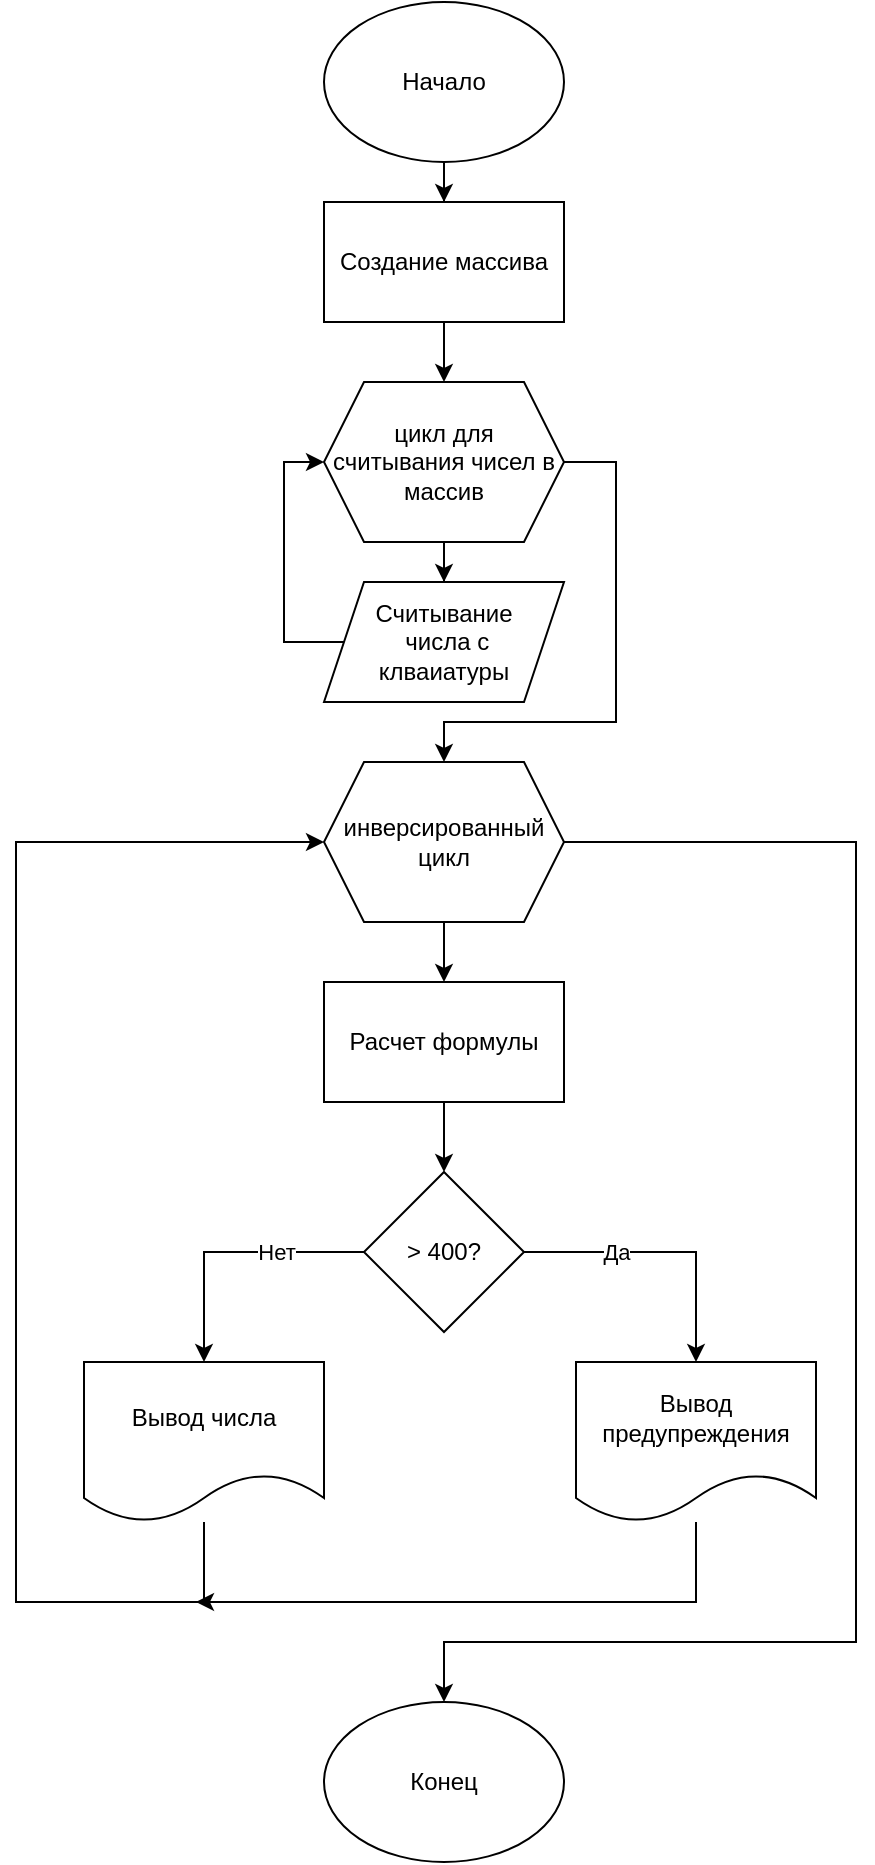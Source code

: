 <mxfile version="16.0.0" type="github">
  <diagram id="3k4weF4O6GYQheS3QO0_" name="Page-1">
    <mxGraphModel dx="1422" dy="762" grid="1" gridSize="10" guides="1" tooltips="1" connect="1" arrows="1" fold="1" page="1" pageScale="1" pageWidth="827" pageHeight="1169" math="0" shadow="0">
      <root>
        <mxCell id="0" />
        <mxCell id="1" parent="0" />
        <mxCell id="jx5NiGhT4pVQvZPhh88O-11" style="edgeStyle=orthogonalEdgeStyle;rounded=0;orthogonalLoop=1;jettySize=auto;html=1;entryX=0.5;entryY=0;entryDx=0;entryDy=0;" edge="1" parent="1" source="jx5NiGhT4pVQvZPhh88O-1" target="jx5NiGhT4pVQvZPhh88O-3">
          <mxGeometry relative="1" as="geometry" />
        </mxCell>
        <mxCell id="jx5NiGhT4pVQvZPhh88O-1" value="Начало" style="ellipse;whiteSpace=wrap;html=1;" vertex="1" parent="1">
          <mxGeometry x="354" width="120" height="80" as="geometry" />
        </mxCell>
        <mxCell id="jx5NiGhT4pVQvZPhh88O-14" style="edgeStyle=orthogonalEdgeStyle;rounded=0;orthogonalLoop=1;jettySize=auto;html=1;entryX=0;entryY=0.5;entryDx=0;entryDy=0;" edge="1" parent="1" source="jx5NiGhT4pVQvZPhh88O-2" target="jx5NiGhT4pVQvZPhh88O-4">
          <mxGeometry relative="1" as="geometry">
            <Array as="points">
              <mxPoint x="334" y="320" />
              <mxPoint x="334" y="230" />
            </Array>
          </mxGeometry>
        </mxCell>
        <mxCell id="jx5NiGhT4pVQvZPhh88O-2" value="Считывание&lt;br&gt;&amp;nbsp;числа с &lt;br&gt;клваиатуры" style="shape=parallelogram;perimeter=parallelogramPerimeter;whiteSpace=wrap;html=1;fixedSize=1;" vertex="1" parent="1">
          <mxGeometry x="354" y="290" width="120" height="60" as="geometry" />
        </mxCell>
        <mxCell id="jx5NiGhT4pVQvZPhh88O-12" style="edgeStyle=orthogonalEdgeStyle;rounded=0;orthogonalLoop=1;jettySize=auto;html=1;entryX=0.5;entryY=0;entryDx=0;entryDy=0;" edge="1" parent="1" source="jx5NiGhT4pVQvZPhh88O-3" target="jx5NiGhT4pVQvZPhh88O-4">
          <mxGeometry relative="1" as="geometry" />
        </mxCell>
        <mxCell id="jx5NiGhT4pVQvZPhh88O-3" value="Создание массива" style="rounded=0;whiteSpace=wrap;html=1;" vertex="1" parent="1">
          <mxGeometry x="354" y="100" width="120" height="60" as="geometry" />
        </mxCell>
        <mxCell id="jx5NiGhT4pVQvZPhh88O-13" style="edgeStyle=orthogonalEdgeStyle;rounded=0;orthogonalLoop=1;jettySize=auto;html=1;entryX=0.5;entryY=0;entryDx=0;entryDy=0;" edge="1" parent="1" source="jx5NiGhT4pVQvZPhh88O-4" target="jx5NiGhT4pVQvZPhh88O-2">
          <mxGeometry relative="1" as="geometry" />
        </mxCell>
        <mxCell id="jx5NiGhT4pVQvZPhh88O-15" style="edgeStyle=orthogonalEdgeStyle;rounded=0;orthogonalLoop=1;jettySize=auto;html=1;entryX=0.5;entryY=0;entryDx=0;entryDy=0;" edge="1" parent="1" source="jx5NiGhT4pVQvZPhh88O-4" target="jx5NiGhT4pVQvZPhh88O-5">
          <mxGeometry relative="1" as="geometry">
            <Array as="points">
              <mxPoint x="500" y="230" />
              <mxPoint x="500" y="360" />
              <mxPoint x="414" y="360" />
            </Array>
          </mxGeometry>
        </mxCell>
        <mxCell id="jx5NiGhT4pVQvZPhh88O-4" value="цикл для считывания чисел в массив" style="shape=hexagon;perimeter=hexagonPerimeter2;whiteSpace=wrap;html=1;fixedSize=1;" vertex="1" parent="1">
          <mxGeometry x="354" y="190" width="120" height="80" as="geometry" />
        </mxCell>
        <mxCell id="jx5NiGhT4pVQvZPhh88O-16" style="edgeStyle=orthogonalEdgeStyle;rounded=0;orthogonalLoop=1;jettySize=auto;html=1;entryX=0.5;entryY=0;entryDx=0;entryDy=0;" edge="1" parent="1" source="jx5NiGhT4pVQvZPhh88O-5" target="jx5NiGhT4pVQvZPhh88O-6">
          <mxGeometry relative="1" as="geometry" />
        </mxCell>
        <mxCell id="jx5NiGhT4pVQvZPhh88O-23" style="edgeStyle=orthogonalEdgeStyle;rounded=0;orthogonalLoop=1;jettySize=auto;html=1;entryX=0.5;entryY=0;entryDx=0;entryDy=0;" edge="1" parent="1" source="jx5NiGhT4pVQvZPhh88O-5" target="jx5NiGhT4pVQvZPhh88O-10">
          <mxGeometry relative="1" as="geometry">
            <Array as="points">
              <mxPoint x="620" y="420" />
              <mxPoint x="620" y="820" />
              <mxPoint x="414" y="820" />
            </Array>
          </mxGeometry>
        </mxCell>
        <mxCell id="jx5NiGhT4pVQvZPhh88O-5" value="инверсированный цикл" style="shape=hexagon;perimeter=hexagonPerimeter2;whiteSpace=wrap;html=1;fixedSize=1;" vertex="1" parent="1">
          <mxGeometry x="354" y="380" width="120" height="80" as="geometry" />
        </mxCell>
        <mxCell id="jx5NiGhT4pVQvZPhh88O-17" style="edgeStyle=orthogonalEdgeStyle;rounded=0;orthogonalLoop=1;jettySize=auto;html=1;entryX=0.5;entryY=0;entryDx=0;entryDy=0;" edge="1" parent="1" source="jx5NiGhT4pVQvZPhh88O-6" target="jx5NiGhT4pVQvZPhh88O-7">
          <mxGeometry relative="1" as="geometry" />
        </mxCell>
        <mxCell id="jx5NiGhT4pVQvZPhh88O-6" value="Расчет формулы" style="rounded=0;whiteSpace=wrap;html=1;" vertex="1" parent="1">
          <mxGeometry x="354" y="490" width="120" height="60" as="geometry" />
        </mxCell>
        <mxCell id="jx5NiGhT4pVQvZPhh88O-18" value="Нет" style="edgeStyle=orthogonalEdgeStyle;rounded=0;orthogonalLoop=1;jettySize=auto;html=1;entryX=0.5;entryY=0;entryDx=0;entryDy=0;" edge="1" parent="1" source="jx5NiGhT4pVQvZPhh88O-7" target="jx5NiGhT4pVQvZPhh88O-8">
          <mxGeometry x="-0.348" relative="1" as="geometry">
            <mxPoint as="offset" />
          </mxGeometry>
        </mxCell>
        <mxCell id="jx5NiGhT4pVQvZPhh88O-19" value="Да" style="edgeStyle=orthogonalEdgeStyle;rounded=0;orthogonalLoop=1;jettySize=auto;html=1;entryX=0.5;entryY=0;entryDx=0;entryDy=0;" edge="1" parent="1" source="jx5NiGhT4pVQvZPhh88O-7" target="jx5NiGhT4pVQvZPhh88O-9">
          <mxGeometry x="-0.347" relative="1" as="geometry">
            <mxPoint as="offset" />
          </mxGeometry>
        </mxCell>
        <mxCell id="jx5NiGhT4pVQvZPhh88O-7" value="&amp;gt; 400?" style="rhombus;whiteSpace=wrap;html=1;" vertex="1" parent="1">
          <mxGeometry x="374" y="585" width="80" height="80" as="geometry" />
        </mxCell>
        <mxCell id="jx5NiGhT4pVQvZPhh88O-20" style="edgeStyle=orthogonalEdgeStyle;rounded=0;orthogonalLoop=1;jettySize=auto;html=1;entryX=0;entryY=0.5;entryDx=0;entryDy=0;" edge="1" parent="1" source="jx5NiGhT4pVQvZPhh88O-8" target="jx5NiGhT4pVQvZPhh88O-5">
          <mxGeometry relative="1" as="geometry">
            <Array as="points">
              <mxPoint x="294" y="800" />
              <mxPoint x="200" y="800" />
              <mxPoint x="200" y="420" />
            </Array>
          </mxGeometry>
        </mxCell>
        <mxCell id="jx5NiGhT4pVQvZPhh88O-8" value="Вывод числа" style="shape=document;whiteSpace=wrap;html=1;boundedLbl=1;" vertex="1" parent="1">
          <mxGeometry x="234" y="680" width="120" height="80" as="geometry" />
        </mxCell>
        <mxCell id="jx5NiGhT4pVQvZPhh88O-22" style="edgeStyle=orthogonalEdgeStyle;rounded=0;orthogonalLoop=1;jettySize=auto;html=1;" edge="1" parent="1" source="jx5NiGhT4pVQvZPhh88O-9">
          <mxGeometry relative="1" as="geometry">
            <mxPoint x="290" y="800" as="targetPoint" />
            <Array as="points">
              <mxPoint x="540" y="800" />
            </Array>
          </mxGeometry>
        </mxCell>
        <mxCell id="jx5NiGhT4pVQvZPhh88O-9" value="Вывод предупреждения" style="shape=document;whiteSpace=wrap;html=1;boundedLbl=1;" vertex="1" parent="1">
          <mxGeometry x="480" y="680" width="120" height="80" as="geometry" />
        </mxCell>
        <mxCell id="jx5NiGhT4pVQvZPhh88O-10" value="Конец" style="ellipse;whiteSpace=wrap;html=1;" vertex="1" parent="1">
          <mxGeometry x="354" y="850" width="120" height="80" as="geometry" />
        </mxCell>
      </root>
    </mxGraphModel>
  </diagram>
</mxfile>
